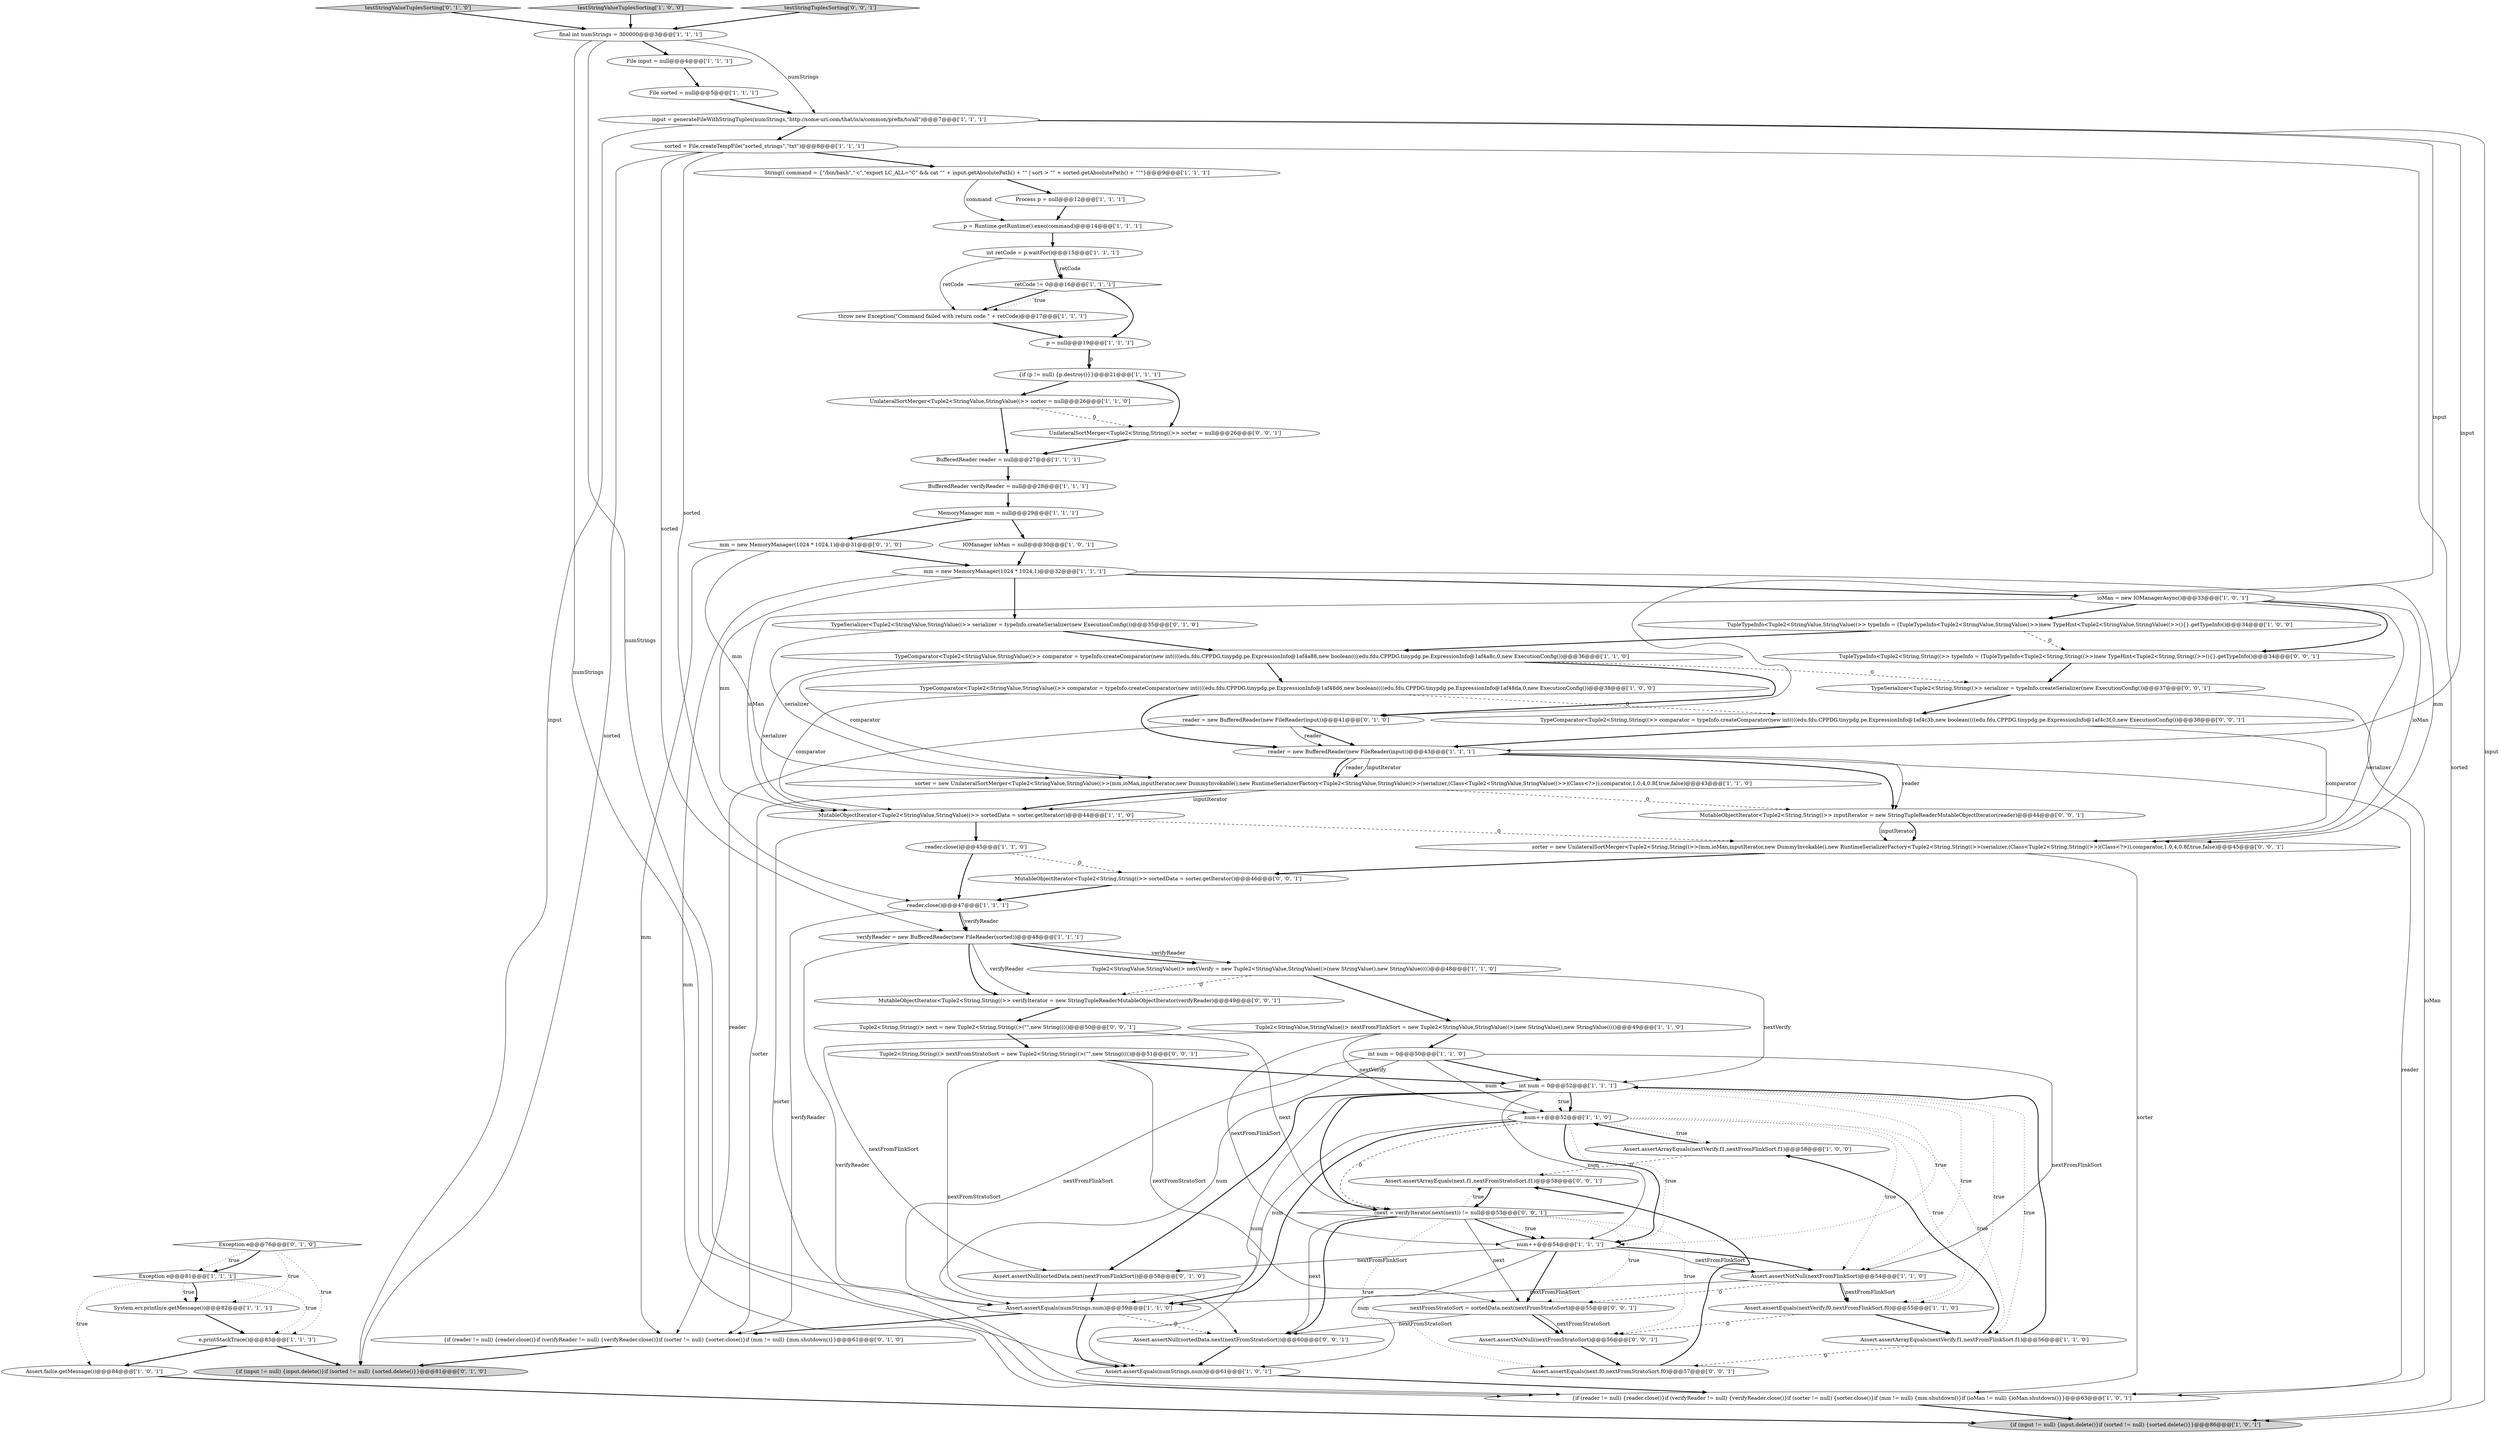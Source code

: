 digraph {
31 [style = filled, label = "{if (p != null) {p.destroy()}}@@@21@@@['1', '1', '1']", fillcolor = white, shape = ellipse image = "AAA0AAABBB1BBB"];
42 [style = filled, label = "System.err.println(e.getMessage())@@@82@@@['1', '1', '1']", fillcolor = white, shape = ellipse image = "AAA0AAABBB1BBB"];
30 [style = filled, label = "Assert.assertArrayEquals(nextVerify.f1,nextFromFlinkSort.f1)@@@58@@@['1', '0', '0']", fillcolor = white, shape = ellipse image = "AAA0AAABBB1BBB"];
24 [style = filled, label = "TypeComparator<Tuple2<StringValue,StringValue((>> comparator = typeInfo.createComparator(new int((((edu.fdu.CPPDG.tinypdg.pe.ExpressionInfo@1af4a88,new boolean((((edu.fdu.CPPDG.tinypdg.pe.ExpressionInfo@1af4a8c,0,new ExecutionConfig())@@@36@@@['1', '1', '0']", fillcolor = white, shape = ellipse image = "AAA0AAABBB1BBB"];
55 [style = filled, label = "{if (input != null) {input.delete()}if (sorted != null) {sorted.delete()}}@@@81@@@['0', '1', '0']", fillcolor = lightgray, shape = ellipse image = "AAA0AAABBB2BBB"];
22 [style = filled, label = "IOManager ioMan = null@@@30@@@['1', '0', '1']", fillcolor = white, shape = ellipse image = "AAA0AAABBB1BBB"];
12 [style = filled, label = "String(( command = {\"/bin/bash\",\"-c\",\"export LC_ALL=\"C\" && cat \"\" + input.getAbsolutePath() + \"\" | sort > \"\" + sorted.getAbsolutePath() + \"\"\"}@@@9@@@['1', '1', '1']", fillcolor = white, shape = ellipse image = "AAA0AAABBB1BBB"];
20 [style = filled, label = "{if (input != null) {input.delete()}if (sorted != null) {sorted.delete()}}@@@86@@@['1', '0', '1']", fillcolor = lightgray, shape = ellipse image = "AAA0AAABBB1BBB"];
8 [style = filled, label = "reader = new BufferedReader(new FileReader(input))@@@43@@@['1', '1', '1']", fillcolor = white, shape = ellipse image = "AAA0AAABBB1BBB"];
60 [style = filled, label = "TupleTypeInfo<Tuple2<String,String((>> typeInfo = (TupleTypeInfo<Tuple2<String,String((>>)new TypeHint<Tuple2<String,String((>>(){}.getTypeInfo()@@@34@@@['0', '0', '1']", fillcolor = white, shape = ellipse image = "AAA0AAABBB3BBB"];
6 [style = filled, label = "final int numStrings = 300000@@@3@@@['1', '1', '1']", fillcolor = white, shape = ellipse image = "AAA0AAABBB1BBB"];
37 [style = filled, label = "num++@@@52@@@['1', '1', '0']", fillcolor = white, shape = ellipse image = "AAA0AAABBB1BBB"];
65 [style = filled, label = "Tuple2<String,String((> nextFromStratoSort = new Tuple2<String,String((>(\"\",new String(((()@@@51@@@['0', '0', '1']", fillcolor = white, shape = ellipse image = "AAA0AAABBB3BBB"];
4 [style = filled, label = "TupleTypeInfo<Tuple2<StringValue,StringValue((>> typeInfo = (TupleTypeInfo<Tuple2<StringValue,StringValue((>>)new TypeHint<Tuple2<StringValue,StringValue((>>(){}.getTypeInfo()@@@34@@@['1', '0', '0']", fillcolor = white, shape = ellipse image = "AAA0AAABBB1BBB"];
57 [style = filled, label = "Assert.assertEquals(next.f0,nextFromStratoSort.f0)@@@57@@@['0', '0', '1']", fillcolor = white, shape = ellipse image = "AAA0AAABBB3BBB"];
21 [style = filled, label = "retCode != 0@@@16@@@['1', '1', '1']", fillcolor = white, shape = diamond image = "AAA0AAABBB1BBB"];
59 [style = filled, label = "sorter = new UnilateralSortMerger<Tuple2<String,String((>>(mm,ioMan,inputIterator,new DummyInvokable(),new RuntimeSerializerFactory<Tuple2<String,String((>>(serializer,(Class<Tuple2<String,String((>>)(Class<?>)),comparator,1.0,4,0.8f,true,false)@@@45@@@['0', '0', '1']", fillcolor = white, shape = ellipse image = "AAA0AAABBB3BBB"];
41 [style = filled, label = "sorter = new UnilateralSortMerger<Tuple2<StringValue,StringValue((>>(mm,ioMan,inputIterator,new DummyInvokable(),new RuntimeSerializerFactory<Tuple2<StringValue,StringValue((>>(serializer,(Class<Tuple2<StringValue,StringValue((>>)(Class<?>)),comparator,1.0,4,0.8f,true,false)@@@43@@@['1', '1', '0']", fillcolor = white, shape = ellipse image = "AAA0AAABBB1BBB"];
50 [style = filled, label = "{if (reader != null) {reader.close()}if (verifyReader != null) {verifyReader.close()}if (sorter != null) {sorter.close()}if (mm != null) {mm.shutdown()}}@@@61@@@['0', '1', '0']", fillcolor = white, shape = ellipse image = "AAA0AAABBB2BBB"];
54 [style = filled, label = "testStringValueTuplesSorting['0', '1', '0']", fillcolor = lightgray, shape = diamond image = "AAA0AAABBB2BBB"];
7 [style = filled, label = "UnilateralSortMerger<Tuple2<StringValue,StringValue((>> sorter = null@@@26@@@['1', '1', '0']", fillcolor = white, shape = ellipse image = "AAA0AAABBB1BBB"];
32 [style = filled, label = "File input = null@@@4@@@['1', '1', '1']", fillcolor = white, shape = ellipse image = "AAA0AAABBB1BBB"];
9 [style = filled, label = "input = generateFileWithStringTuples(numStrings,\"http://some-uri.com/that/is/a/common/prefix/to/all\")@@@7@@@['1', '1', '1']", fillcolor = white, shape = ellipse image = "AAA0AAABBB1BBB"];
66 [style = filled, label = "TypeSerializer<Tuple2<String,String((>> serializer = typeInfo.createSerializer(new ExecutionConfig())@@@37@@@['0', '0', '1']", fillcolor = white, shape = ellipse image = "AAA0AAABBB3BBB"];
61 [style = filled, label = "Tuple2<String,String((> next = new Tuple2<String,String((>(\"\",new String(((()@@@50@@@['0', '0', '1']", fillcolor = white, shape = ellipse image = "AAA0AAABBB3BBB"];
36 [style = filled, label = "reader.close()@@@47@@@['1', '1', '1']", fillcolor = white, shape = ellipse image = "AAA0AAABBB1BBB"];
51 [style = filled, label = "Assert.assertNull(sortedData.next(nextFromFlinkSort))@@@58@@@['0', '1', '0']", fillcolor = white, shape = ellipse image = "AAA0AAABBB2BBB"];
28 [style = filled, label = "verifyReader = new BufferedReader(new FileReader(sorted))@@@48@@@['1', '1', '1']", fillcolor = white, shape = ellipse image = "AAA0AAABBB1BBB"];
47 [style = filled, label = "e.printStackTrace()@@@83@@@['1', '1', '1']", fillcolor = white, shape = ellipse image = "AAA0AAABBB1BBB"];
63 [style = filled, label = "Assert.assertArrayEquals(next.f1,nextFromStratoSort.f1)@@@58@@@['0', '0', '1']", fillcolor = white, shape = ellipse image = "AAA0AAABBB3BBB"];
46 [style = filled, label = "throw new Exception(\"Command failed with return code \" + retCode)@@@17@@@['1', '1', '1']", fillcolor = white, shape = ellipse image = "AAA0AAABBB1BBB"];
64 [style = filled, label = "UnilateralSortMerger<Tuple2<String,String((>> sorter = null@@@26@@@['0', '0', '1']", fillcolor = white, shape = ellipse image = "AAA0AAABBB3BBB"];
68 [style = filled, label = "nextFromStratoSort = sortedData.next(nextFromStratoSort)@@@55@@@['0', '0', '1']", fillcolor = white, shape = ellipse image = "AAA0AAABBB3BBB"];
27 [style = filled, label = "Assert.assertArrayEquals(nextVerify.f1,nextFromFlinkSort.f1)@@@56@@@['1', '1', '0']", fillcolor = white, shape = ellipse image = "AAA0AAABBB1BBB"];
0 [style = filled, label = "num++@@@54@@@['1', '1', '1']", fillcolor = white, shape = ellipse image = "AAA0AAABBB1BBB"];
5 [style = filled, label = "BufferedReader verifyReader = null@@@28@@@['1', '1', '1']", fillcolor = white, shape = ellipse image = "AAA0AAABBB1BBB"];
15 [style = filled, label = "reader.close()@@@45@@@['1', '1', '0']", fillcolor = white, shape = ellipse image = "AAA0AAABBB1BBB"];
25 [style = filled, label = "Assert.assertNotNull(nextFromFlinkSort)@@@54@@@['1', '1', '0']", fillcolor = white, shape = ellipse image = "AAA0AAABBB1BBB"];
29 [style = filled, label = "MutableObjectIterator<Tuple2<StringValue,StringValue((>> sortedData = sorter.getIterator()@@@44@@@['1', '1', '0']", fillcolor = white, shape = ellipse image = "AAA0AAABBB1BBB"];
18 [style = filled, label = "MemoryManager mm = null@@@29@@@['1', '1', '1']", fillcolor = white, shape = ellipse image = "AAA0AAABBB1BBB"];
39 [style = filled, label = "int num = 0@@@52@@@['1', '1', '1']", fillcolor = white, shape = ellipse image = "AAA0AAABBB1BBB"];
53 [style = filled, label = "reader = new BufferedReader(new FileReader(input))@@@41@@@['0', '1', '0']", fillcolor = white, shape = ellipse image = "AAA0AAABBB2BBB"];
35 [style = filled, label = "Assert.assertEquals(nextVerify.f0,nextFromFlinkSort.f0)@@@55@@@['1', '1', '0']", fillcolor = white, shape = ellipse image = "AAA0AAABBB1BBB"];
17 [style = filled, label = "p = Runtime.getRuntime().exec(command)@@@14@@@['1', '1', '1']", fillcolor = white, shape = ellipse image = "AAA0AAABBB1BBB"];
40 [style = filled, label = "p = null@@@19@@@['1', '1', '1']", fillcolor = white, shape = ellipse image = "AAA0AAABBB1BBB"];
43 [style = filled, label = "Exception e@@@81@@@['1', '1', '1']", fillcolor = white, shape = diamond image = "AAA0AAABBB1BBB"];
45 [style = filled, label = "testStringValueTuplesSorting['1', '0', '0']", fillcolor = lightgray, shape = diamond image = "AAA0AAABBB1BBB"];
19 [style = filled, label = "ioMan = new IOManagerAsync()@@@33@@@['1', '0', '1']", fillcolor = white, shape = ellipse image = "AAA0AAABBB1BBB"];
11 [style = filled, label = "BufferedReader reader = null@@@27@@@['1', '1', '1']", fillcolor = white, shape = ellipse image = "AAA0AAABBB1BBB"];
49 [style = filled, label = "Exception e@@@76@@@['0', '1', '0']", fillcolor = white, shape = diamond image = "AAA0AAABBB2BBB"];
67 [style = filled, label = "MutableObjectIterator<Tuple2<String,String((>> sortedData = sorter.getIterator()@@@46@@@['0', '0', '1']", fillcolor = white, shape = ellipse image = "AAA0AAABBB3BBB"];
52 [style = filled, label = "mm = new MemoryManager(1024 * 1024,1)@@@31@@@['0', '1', '0']", fillcolor = white, shape = ellipse image = "AAA0AAABBB2BBB"];
56 [style = filled, label = "Assert.assertNull(sortedData.next(nextFromStratoSort))@@@60@@@['0', '0', '1']", fillcolor = white, shape = ellipse image = "AAA0AAABBB3BBB"];
14 [style = filled, label = "int retCode = p.waitFor()@@@15@@@['1', '1', '1']", fillcolor = white, shape = ellipse image = "AAA0AAABBB1BBB"];
16 [style = filled, label = "int num = 0@@@50@@@['1', '1', '0']", fillcolor = white, shape = ellipse image = "AAA0AAABBB1BBB"];
69 [style = filled, label = "MutableObjectIterator<Tuple2<String,String((>> inputIterator = new StringTupleReaderMutableObjectIterator(reader)@@@44@@@['0', '0', '1']", fillcolor = white, shape = ellipse image = "AAA0AAABBB3BBB"];
26 [style = filled, label = "Tuple2<StringValue,StringValue((> nextFromFlinkSort = new Tuple2<StringValue,StringValue((>(new StringValue(),new StringValue(((()@@@49@@@['1', '1', '0']", fillcolor = white, shape = ellipse image = "AAA0AAABBB1BBB"];
34 [style = filled, label = "Assert.assertEquals(numStrings,num)@@@59@@@['1', '1', '0']", fillcolor = white, shape = ellipse image = "AAA0AAABBB1BBB"];
38 [style = filled, label = "TypeComparator<Tuple2<StringValue,StringValue((>> comparator = typeInfo.createComparator(new int((((edu.fdu.CPPDG.tinypdg.pe.ExpressionInfo@1af48d6,new boolean((((edu.fdu.CPPDG.tinypdg.pe.ExpressionInfo@1af48da,0,new ExecutionConfig())@@@38@@@['1', '0', '0']", fillcolor = white, shape = ellipse image = "AAA0AAABBB1BBB"];
71 [style = filled, label = "Assert.assertNotNull(nextFromStratoSort)@@@56@@@['0', '0', '1']", fillcolor = white, shape = ellipse image = "AAA0AAABBB3BBB"];
2 [style = filled, label = "File sorted = null@@@5@@@['1', '1', '1']", fillcolor = white, shape = ellipse image = "AAA0AAABBB1BBB"];
10 [style = filled, label = "Assert.fail(e.getMessage())@@@84@@@['1', '0', '1']", fillcolor = white, shape = ellipse image = "AAA0AAABBB1BBB"];
1 [style = filled, label = "Process p = null@@@12@@@['1', '1', '1']", fillcolor = white, shape = ellipse image = "AAA0AAABBB1BBB"];
72 [style = filled, label = "testStringTuplesSorting['0', '0', '1']", fillcolor = lightgray, shape = diamond image = "AAA0AAABBB3BBB"];
13 [style = filled, label = "mm = new MemoryManager(1024 * 1024,1)@@@32@@@['1', '1', '1']", fillcolor = white, shape = ellipse image = "AAA0AAABBB1BBB"];
23 [style = filled, label = "Tuple2<StringValue,StringValue((> nextVerify = new Tuple2<StringValue,StringValue((>(new StringValue(),new StringValue(((()@@@48@@@['1', '1', '0']", fillcolor = white, shape = ellipse image = "AAA0AAABBB1BBB"];
44 [style = filled, label = "{if (reader != null) {reader.close()}if (verifyReader != null) {verifyReader.close()}if (sorter != null) {sorter.close()}if (mm != null) {mm.shutdown()}if (ioMan != null) {ioMan.shutdown()}}@@@63@@@['1', '0', '1']", fillcolor = white, shape = ellipse image = "AAA0AAABBB1BBB"];
58 [style = filled, label = "TypeComparator<Tuple2<String,String((>> comparator = typeInfo.createComparator(new int((((edu.fdu.CPPDG.tinypdg.pe.ExpressionInfo@1af4c3b,new boolean((((edu.fdu.CPPDG.tinypdg.pe.ExpressionInfo@1af4c3f,0,new ExecutionConfig())@@@38@@@['0', '0', '1']", fillcolor = white, shape = ellipse image = "AAA0AAABBB3BBB"];
62 [style = filled, label = "MutableObjectIterator<Tuple2<String,String((>> verifyIterator = new StringTupleReaderMutableObjectIterator(verifyReader)@@@49@@@['0', '0', '1']", fillcolor = white, shape = ellipse image = "AAA0AAABBB3BBB"];
48 [style = filled, label = "TypeSerializer<Tuple2<StringValue,StringValue((>> serializer = typeInfo.createSerializer(new ExecutionConfig())@@@35@@@['0', '1', '0']", fillcolor = white, shape = ellipse image = "AAA0AAABBB2BBB"];
3 [style = filled, label = "Assert.assertEquals(numStrings,num)@@@61@@@['1', '0', '1']", fillcolor = white, shape = ellipse image = "AAA0AAABBB1BBB"];
33 [style = filled, label = "sorted = File.createTempFile(\"sorted_strings\",\"txt\")@@@8@@@['1', '1', '1']", fillcolor = white, shape = ellipse image = "AAA0AAABBB1BBB"];
70 [style = filled, label = "(next = verifyIterator.next(next)) != null@@@53@@@['0', '0', '1']", fillcolor = white, shape = diamond image = "AAA0AAABBB3BBB"];
29->15 [style = bold, label=""];
37->0 [style = bold, label=""];
33->55 [style = solid, label="sorted"];
19->60 [style = bold, label=""];
8->69 [style = solid, label="reader"];
41->50 [style = solid, label="sorter"];
9->55 [style = solid, label="input"];
56->3 [style = bold, label=""];
8->41 [style = solid, label="reader"];
69->59 [style = solid, label="inputIterator"];
62->61 [style = bold, label=""];
41->29 [style = solid, label="inputIterator"];
43->42 [style = bold, label=""];
36->28 [style = bold, label=""];
28->62 [style = bold, label=""];
47->10 [style = bold, label=""];
52->13 [style = bold, label=""];
25->35 [style = bold, label=""];
34->50 [style = bold, label=""];
23->62 [style = dashed, label="0"];
27->57 [style = dashed, label="0"];
70->0 [style = dotted, label="true"];
13->44 [style = solid, label="mm"];
21->46 [style = bold, label=""];
18->22 [style = bold, label=""];
70->63 [style = dotted, label="true"];
57->63 [style = bold, label=""];
45->6 [style = bold, label=""];
39->51 [style = bold, label=""];
34->56 [style = dashed, label="0"];
17->14 [style = bold, label=""];
0->25 [style = bold, label=""];
39->0 [style = solid, label="num"];
50->55 [style = bold, label=""];
54->6 [style = bold, label=""];
0->51 [style = solid, label="nextFromFlinkSort"];
70->68 [style = solid, label="next"];
68->56 [style = solid, label="nextFromStratoSort"];
40->31 [style = bold, label=""];
6->9 [style = solid, label="numStrings"];
24->41 [style = solid, label="comparator"];
24->53 [style = bold, label=""];
59->67 [style = bold, label=""];
48->24 [style = bold, label=""];
22->13 [style = bold, label=""];
30->63 [style = dashed, label="0"];
60->66 [style = bold, label=""];
6->32 [style = bold, label=""];
39->35 [style = dotted, label="true"];
7->11 [style = bold, label=""];
48->41 [style = solid, label="serializer"];
39->25 [style = dotted, label="true"];
9->33 [style = bold, label=""];
27->30 [style = bold, label=""];
0->68 [style = bold, label=""];
6->3 [style = solid, label="numStrings"];
7->64 [style = dashed, label="0"];
69->59 [style = bold, label=""];
24->38 [style = bold, label=""];
23->39 [style = solid, label="nextVerify"];
2->9 [style = bold, label=""];
9->53 [style = solid, label="input"];
12->1 [style = bold, label=""];
28->23 [style = solid, label="verifyReader"];
19->59 [style = solid, label="ioMan"];
40->31 [style = solid, label="p"];
70->71 [style = dotted, label="true"];
8->41 [style = solid, label="inputIterator"];
1->17 [style = bold, label=""];
12->17 [style = solid, label="command"];
64->11 [style = bold, label=""];
26->16 [style = bold, label=""];
70->68 [style = dotted, label="true"];
37->70 [style = dashed, label="0"];
49->47 [style = dotted, label="true"];
39->27 [style = dotted, label="true"];
26->0 [style = solid, label="nextFromFlinkSort"];
44->20 [style = bold, label=""];
65->39 [style = bold, label=""];
13->59 [style = solid, label="mm"];
70->56 [style = solid, label="next"];
70->0 [style = bold, label=""];
36->50 [style = solid, label="verifyReader"];
16->39 [style = bold, label=""];
19->44 [style = solid, label="ioMan"];
43->47 [style = dotted, label="true"];
46->40 [style = bold, label=""];
8->69 [style = bold, label=""];
16->34 [style = solid, label="nextFromFlinkSort"];
39->0 [style = dotted, label="true"];
38->58 [style = dashed, label="0"];
14->21 [style = solid, label="retCode"];
14->21 [style = bold, label=""];
15->36 [style = bold, label=""];
25->35 [style = solid, label="nextFromFlinkSort"];
39->37 [style = bold, label=""];
43->10 [style = dotted, label="true"];
26->51 [style = solid, label="nextFromFlinkSort"];
9->8 [style = solid, label="input"];
4->24 [style = bold, label=""];
8->41 [style = bold, label=""];
21->46 [style = dotted, label="true"];
61->65 [style = bold, label=""];
58->8 [style = bold, label=""];
19->29 [style = solid, label="ioMan"];
42->47 [style = bold, label=""];
63->70 [style = bold, label=""];
33->28 [style = solid, label="sorted"];
13->48 [style = bold, label=""];
8->44 [style = solid, label="reader"];
52->41 [style = solid, label="mm"];
28->62 [style = solid, label="verifyReader"];
5->18 [style = bold, label=""];
33->12 [style = bold, label=""];
37->25 [style = dotted, label="true"];
31->7 [style = bold, label=""];
9->20 [style = solid, label="input"];
49->42 [style = dotted, label="true"];
14->46 [style = solid, label="retCode"];
16->37 [style = solid, label="num"];
66->58 [style = bold, label=""];
37->35 [style = dotted, label="true"];
39->3 [style = solid, label="num"];
11->5 [style = bold, label=""];
3->44 [style = bold, label=""];
13->19 [style = bold, label=""];
27->39 [style = bold, label=""];
39->37 [style = dotted, label="true"];
15->67 [style = dashed, label="0"];
24->29 [style = solid, label="serializer"];
16->34 [style = solid, label="num"];
28->23 [style = bold, label=""];
65->56 [style = solid, label="nextFromStratoSort"];
37->0 [style = dotted, label="true"];
13->29 [style = solid, label="mm"];
61->70 [style = solid, label="next"];
36->28 [style = solid, label="verifyReader"];
53->8 [style = bold, label=""];
38->8 [style = bold, label=""];
59->44 [style = solid, label="sorter"];
70->56 [style = bold, label=""];
37->27 [style = dotted, label="true"];
18->52 [style = bold, label=""];
49->43 [style = dotted, label="true"];
29->59 [style = dashed, label="0"];
53->8 [style = solid, label="reader"];
0->3 [style = solid, label="num"];
35->27 [style = bold, label=""];
10->20 [style = bold, label=""];
33->20 [style = solid, label="sorted"];
38->29 [style = solid, label="comparator"];
65->68 [style = solid, label="nextFromStratoSort"];
41->29 [style = bold, label=""];
53->50 [style = solid, label="reader"];
23->26 [style = bold, label=""];
26->37 [style = solid, label="nextVerify"];
24->66 [style = dashed, label="0"];
6->34 [style = solid, label="numStrings"];
72->6 [style = bold, label=""];
0->25 [style = solid, label="nextFromFlinkSort"];
30->37 [style = bold, label=""];
43->42 [style = dotted, label="true"];
39->70 [style = bold, label=""];
32->2 [style = bold, label=""];
49->43 [style = bold, label=""];
58->59 [style = solid, label="comparator"];
37->30 [style = dotted, label="true"];
25->34 [style = solid, label="nextFromFlinkSort"];
70->57 [style = dotted, label="true"];
71->57 [style = bold, label=""];
29->44 [style = solid, label="sorter"];
66->59 [style = solid, label="serializer"];
47->55 [style = bold, label=""];
4->60 [style = dashed, label="0"];
34->3 [style = bold, label=""];
33->36 [style = solid, label="sorted"];
68->71 [style = bold, label=""];
37->34 [style = bold, label=""];
25->68 [style = dashed, label="0"];
41->69 [style = dashed, label="0"];
21->40 [style = bold, label=""];
31->64 [style = bold, label=""];
16->25 [style = solid, label="nextFromFlinkSort"];
68->71 [style = solid, label="nextFromStratoSort"];
67->36 [style = bold, label=""];
19->4 [style = bold, label=""];
51->34 [style = bold, label=""];
28->44 [style = solid, label="verifyReader"];
35->71 [style = dashed, label="0"];
52->50 [style = solid, label="mm"];
37->34 [style = solid, label="num"];
}

